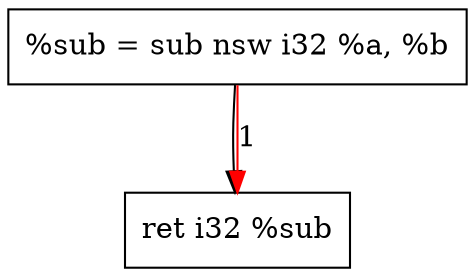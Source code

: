 digraph "CDFG for'func' function" {
	Node0x561c161d4450[shape=record, label="  %sub = sub nsw i32 %a, %b"]
	Node0x561c161d43d8[shape=record, label="  ret i32 %sub"]
	Node0x561c161d4450 -> Node0x561c161d43d8
edge [color=red]
	Node0x561c161d4450 -> Node0x561c161d43d8[label="1"]
}
